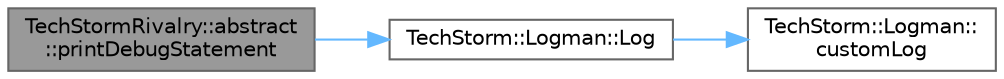 digraph "TechStormRivalry::abstract::printDebugStatement"
{
 // LATEX_PDF_SIZE
  bgcolor="transparent";
  edge [fontname=Helvetica,fontsize=10,labelfontname=Helvetica,labelfontsize=10];
  node [fontname=Helvetica,fontsize=10,shape=box,height=0.2,width=0.4];
  rankdir="LR";
  Node1 [id="Node000001",label="TechStormRivalry::abstract\l::printDebugStatement",height=0.2,width=0.4,color="gray40", fillcolor="grey60", style="filled", fontcolor="black",tooltip=" "];
  Node1 -> Node2 [id="edge1_Node000001_Node000002",color="steelblue1",style="solid",tooltip=" "];
  Node2 [id="Node000002",label="TechStorm::Logman::Log",height=0.2,width=0.4,color="grey40", fillcolor="white", style="filled",URL="$class_tech_storm_1_1_logman.html#a2611f2e57acec3f59d618e5a26490dc0",tooltip=" "];
  Node2 -> Node3 [id="edge2_Node000002_Node000003",color="steelblue1",style="solid",tooltip=" "];
  Node3 [id="Node000003",label="TechStorm::Logman::\lcustomLog",height=0.2,width=0.4,color="grey40", fillcolor="white", style="filled",URL="$class_tech_storm_1_1_logman.html#a1739c1a491fb2298e18e72fbcc28ff1a",tooltip=" "];
}
